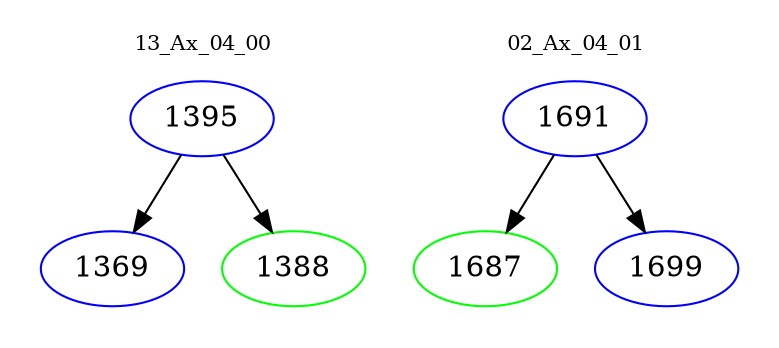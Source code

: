 digraph{
subgraph cluster_0 {
color = white
label = "13_Ax_04_00";
fontsize=10;
T0_1395 [label="1395", color="blue"]
T0_1395 -> T0_1369 [color="black"]
T0_1369 [label="1369", color="blue"]
T0_1395 -> T0_1388 [color="black"]
T0_1388 [label="1388", color="green"]
}
subgraph cluster_1 {
color = white
label = "02_Ax_04_01";
fontsize=10;
T1_1691 [label="1691", color="blue"]
T1_1691 -> T1_1687 [color="black"]
T1_1687 [label="1687", color="green"]
T1_1691 -> T1_1699 [color="black"]
T1_1699 [label="1699", color="blue"]
}
}
